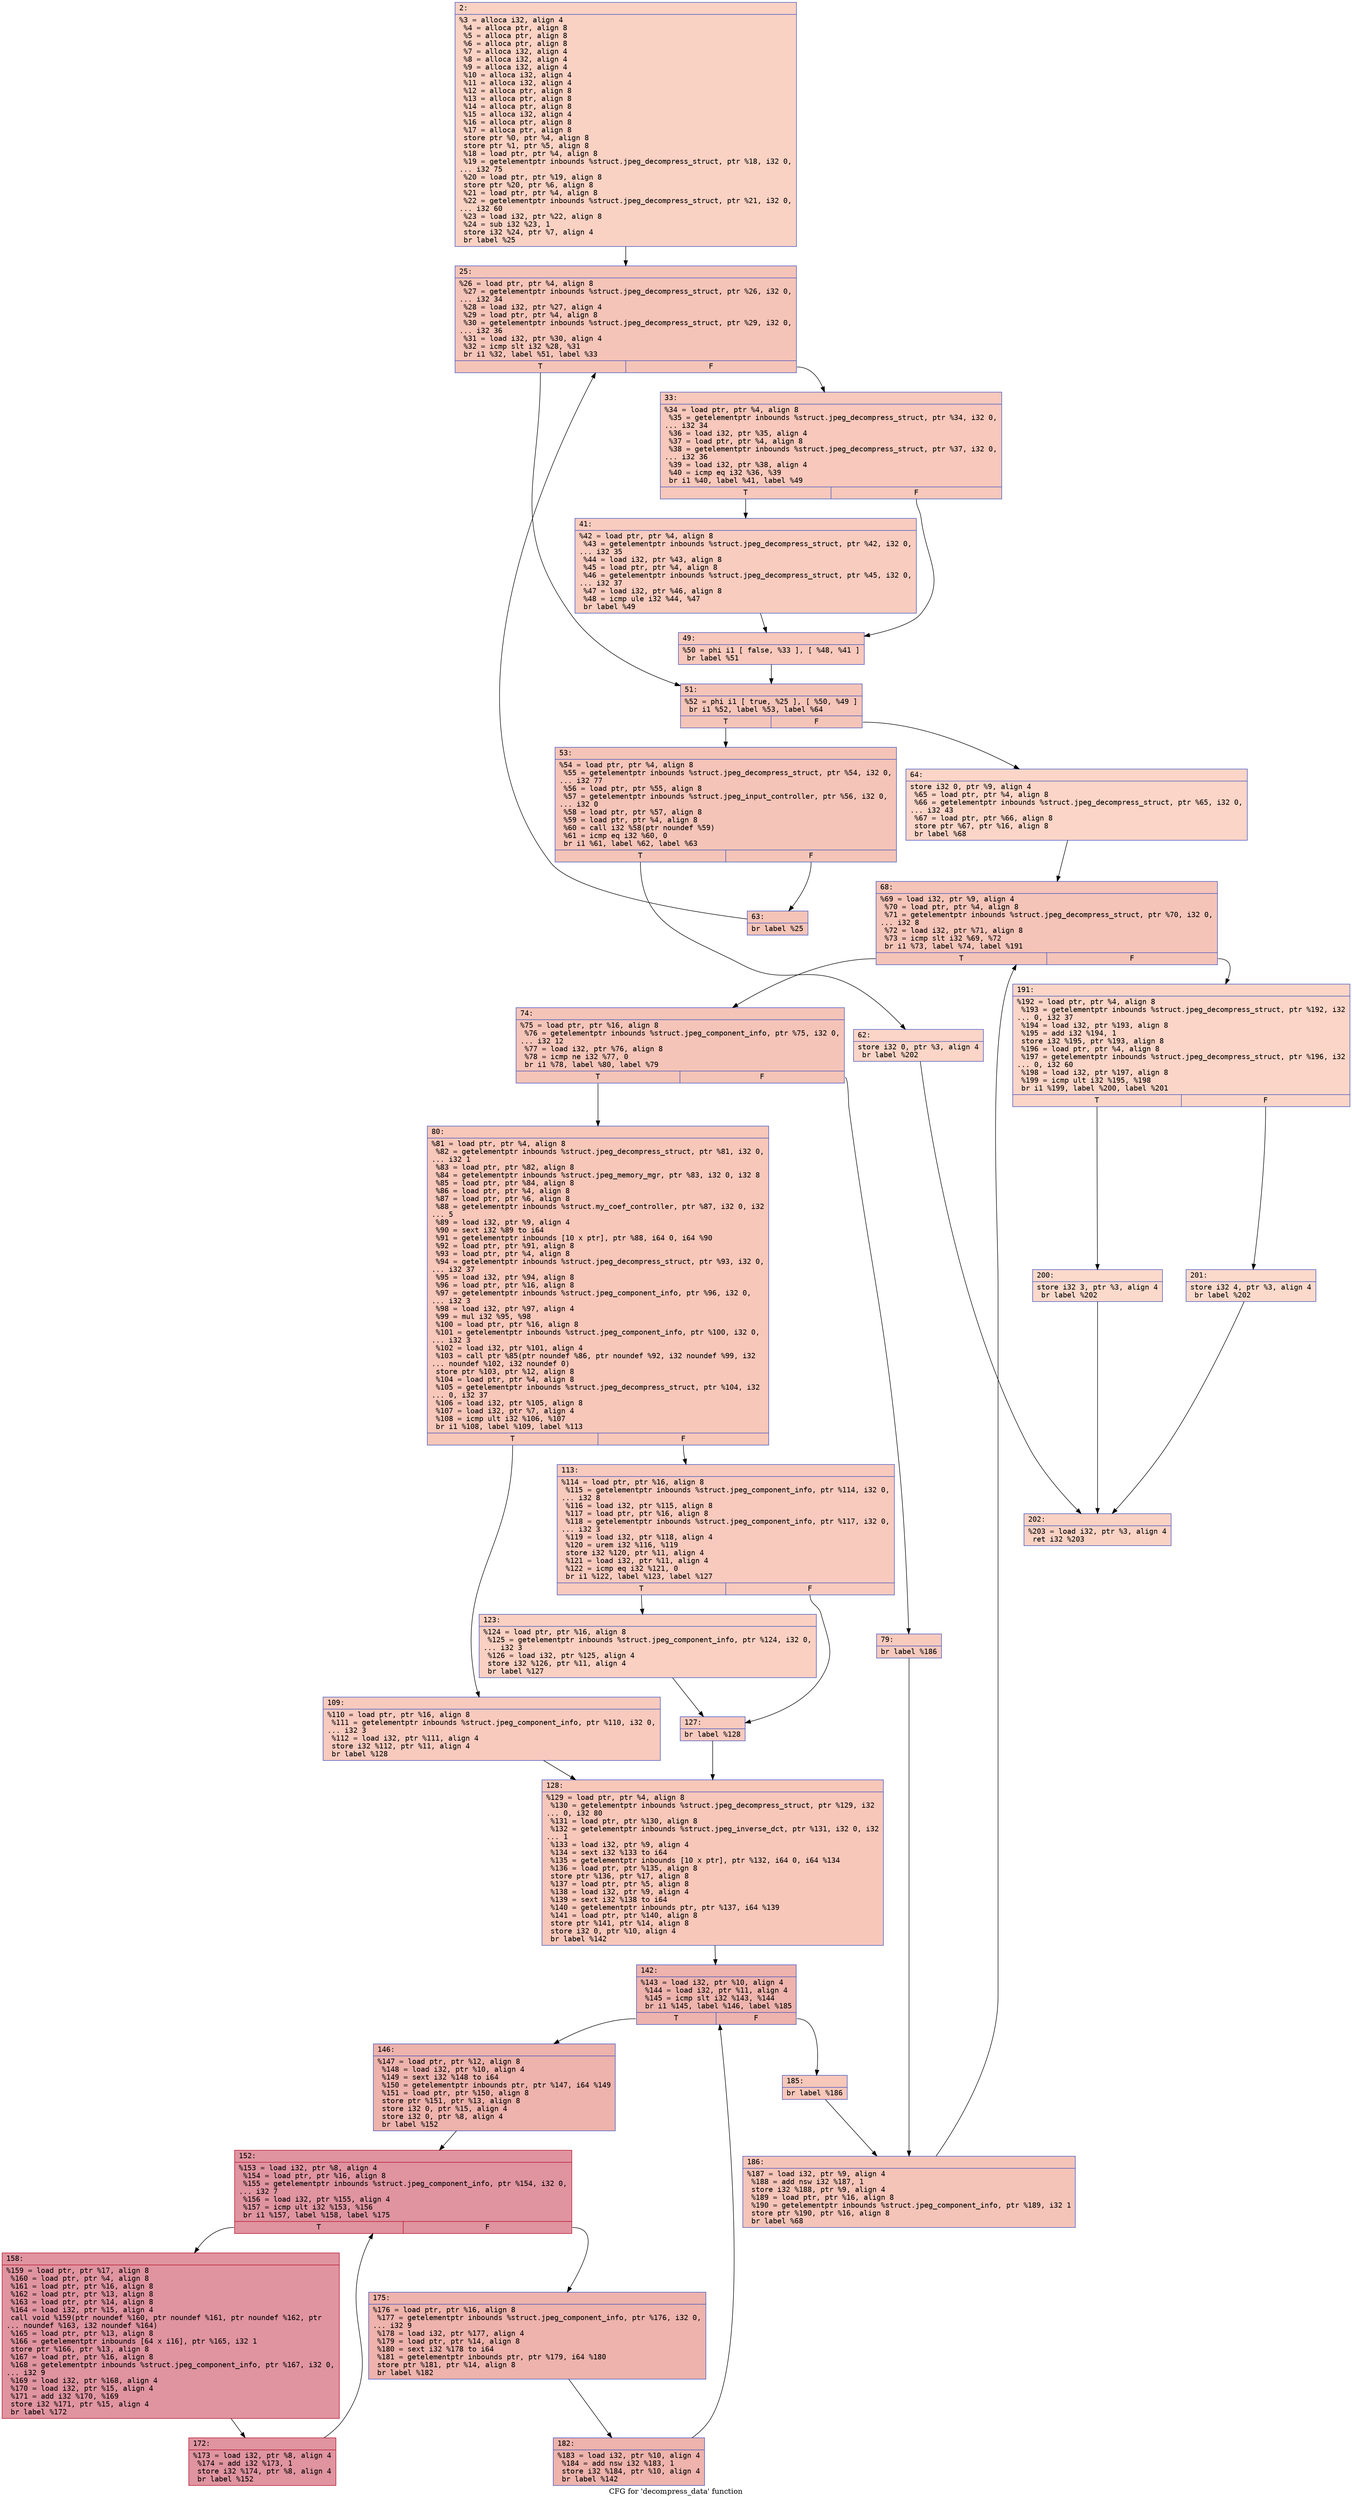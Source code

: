 digraph "CFG for 'decompress_data' function" {
	label="CFG for 'decompress_data' function";

	Node0x600001243110 [shape=record,color="#3d50c3ff", style=filled, fillcolor="#f4987a70" fontname="Courier",label="{2:\l|  %3 = alloca i32, align 4\l  %4 = alloca ptr, align 8\l  %5 = alloca ptr, align 8\l  %6 = alloca ptr, align 8\l  %7 = alloca i32, align 4\l  %8 = alloca i32, align 4\l  %9 = alloca i32, align 4\l  %10 = alloca i32, align 4\l  %11 = alloca i32, align 4\l  %12 = alloca ptr, align 8\l  %13 = alloca ptr, align 8\l  %14 = alloca ptr, align 8\l  %15 = alloca i32, align 4\l  %16 = alloca ptr, align 8\l  %17 = alloca ptr, align 8\l  store ptr %0, ptr %4, align 8\l  store ptr %1, ptr %5, align 8\l  %18 = load ptr, ptr %4, align 8\l  %19 = getelementptr inbounds %struct.jpeg_decompress_struct, ptr %18, i32 0,\l... i32 75\l  %20 = load ptr, ptr %19, align 8\l  store ptr %20, ptr %6, align 8\l  %21 = load ptr, ptr %4, align 8\l  %22 = getelementptr inbounds %struct.jpeg_decompress_struct, ptr %21, i32 0,\l... i32 60\l  %23 = load i32, ptr %22, align 8\l  %24 = sub i32 %23, 1\l  store i32 %24, ptr %7, align 4\l  br label %25\l}"];
	Node0x600001243110 -> Node0x600001243160[tooltip="2 -> 25\nProbability 100.00%" ];
	Node0x600001243160 [shape=record,color="#3d50c3ff", style=filled, fillcolor="#e97a5f70" fontname="Courier",label="{25:\l|  %26 = load ptr, ptr %4, align 8\l  %27 = getelementptr inbounds %struct.jpeg_decompress_struct, ptr %26, i32 0,\l... i32 34\l  %28 = load i32, ptr %27, align 4\l  %29 = load ptr, ptr %4, align 8\l  %30 = getelementptr inbounds %struct.jpeg_decompress_struct, ptr %29, i32 0,\l... i32 36\l  %31 = load i32, ptr %30, align 4\l  %32 = icmp slt i32 %28, %31\l  br i1 %32, label %51, label %33\l|{<s0>T|<s1>F}}"];
	Node0x600001243160:s0 -> Node0x6000012432a0[tooltip="25 -> 51\nProbability 50.00%" ];
	Node0x600001243160:s1 -> Node0x6000012431b0[tooltip="25 -> 33\nProbability 50.00%" ];
	Node0x6000012431b0 [shape=record,color="#3d50c3ff", style=filled, fillcolor="#ed836670" fontname="Courier",label="{33:\l|  %34 = load ptr, ptr %4, align 8\l  %35 = getelementptr inbounds %struct.jpeg_decompress_struct, ptr %34, i32 0,\l... i32 34\l  %36 = load i32, ptr %35, align 4\l  %37 = load ptr, ptr %4, align 8\l  %38 = getelementptr inbounds %struct.jpeg_decompress_struct, ptr %37, i32 0,\l... i32 36\l  %39 = load i32, ptr %38, align 4\l  %40 = icmp eq i32 %36, %39\l  br i1 %40, label %41, label %49\l|{<s0>T|<s1>F}}"];
	Node0x6000012431b0:s0 -> Node0x600001243200[tooltip="33 -> 41\nProbability 50.00%" ];
	Node0x6000012431b0:s1 -> Node0x600001243250[tooltip="33 -> 49\nProbability 50.00%" ];
	Node0x600001243200 [shape=record,color="#3d50c3ff", style=filled, fillcolor="#f08b6e70" fontname="Courier",label="{41:\l|  %42 = load ptr, ptr %4, align 8\l  %43 = getelementptr inbounds %struct.jpeg_decompress_struct, ptr %42, i32 0,\l... i32 35\l  %44 = load i32, ptr %43, align 8\l  %45 = load ptr, ptr %4, align 8\l  %46 = getelementptr inbounds %struct.jpeg_decompress_struct, ptr %45, i32 0,\l... i32 37\l  %47 = load i32, ptr %46, align 8\l  %48 = icmp ule i32 %44, %47\l  br label %49\l}"];
	Node0x600001243200 -> Node0x600001243250[tooltip="41 -> 49\nProbability 100.00%" ];
	Node0x600001243250 [shape=record,color="#3d50c3ff", style=filled, fillcolor="#ed836670" fontname="Courier",label="{49:\l|  %50 = phi i1 [ false, %33 ], [ %48, %41 ]\l  br label %51\l}"];
	Node0x600001243250 -> Node0x6000012432a0[tooltip="49 -> 51\nProbability 100.00%" ];
	Node0x6000012432a0 [shape=record,color="#3d50c3ff", style=filled, fillcolor="#e97a5f70" fontname="Courier",label="{51:\l|  %52 = phi i1 [ true, %25 ], [ %50, %49 ]\l  br i1 %52, label %53, label %64\l|{<s0>T|<s1>F}}"];
	Node0x6000012432a0:s0 -> Node0x6000012432f0[tooltip="51 -> 53\nProbability 96.88%" ];
	Node0x6000012432a0:s1 -> Node0x6000012433e0[tooltip="51 -> 64\nProbability 3.12%" ];
	Node0x6000012432f0 [shape=record,color="#3d50c3ff", style=filled, fillcolor="#e97a5f70" fontname="Courier",label="{53:\l|  %54 = load ptr, ptr %4, align 8\l  %55 = getelementptr inbounds %struct.jpeg_decompress_struct, ptr %54, i32 0,\l... i32 77\l  %56 = load ptr, ptr %55, align 8\l  %57 = getelementptr inbounds %struct.jpeg_input_controller, ptr %56, i32 0,\l... i32 0\l  %58 = load ptr, ptr %57, align 8\l  %59 = load ptr, ptr %4, align 8\l  %60 = call i32 %58(ptr noundef %59)\l  %61 = icmp eq i32 %60, 0\l  br i1 %61, label %62, label %63\l|{<s0>T|<s1>F}}"];
	Node0x6000012432f0:s0 -> Node0x600001243340[tooltip="53 -> 62\nProbability 3.12%" ];
	Node0x6000012432f0:s1 -> Node0x600001243390[tooltip="53 -> 63\nProbability 96.88%" ];
	Node0x600001243340 [shape=record,color="#3d50c3ff", style=filled, fillcolor="#f5a08170" fontname="Courier",label="{62:\l|  store i32 0, ptr %3, align 4\l  br label %202\l}"];
	Node0x600001243340 -> Node0x600001243ac0[tooltip="62 -> 202\nProbability 100.00%" ];
	Node0x600001243390 [shape=record,color="#3d50c3ff", style=filled, fillcolor="#e97a5f70" fontname="Courier",label="{63:\l|  br label %25\l}"];
	Node0x600001243390 -> Node0x600001243160[tooltip="63 -> 25\nProbability 100.00%" ];
	Node0x6000012433e0 [shape=record,color="#3d50c3ff", style=filled, fillcolor="#f5a08170" fontname="Courier",label="{64:\l|  store i32 0, ptr %9, align 4\l  %65 = load ptr, ptr %4, align 8\l  %66 = getelementptr inbounds %struct.jpeg_decompress_struct, ptr %65, i32 0,\l... i32 43\l  %67 = load ptr, ptr %66, align 8\l  store ptr %67, ptr %16, align 8\l  br label %68\l}"];
	Node0x6000012433e0 -> Node0x600001243430[tooltip="64 -> 68\nProbability 100.00%" ];
	Node0x600001243430 [shape=record,color="#3d50c3ff", style=filled, fillcolor="#e97a5f70" fontname="Courier",label="{68:\l|  %69 = load i32, ptr %9, align 4\l  %70 = load ptr, ptr %4, align 8\l  %71 = getelementptr inbounds %struct.jpeg_decompress_struct, ptr %70, i32 0,\l... i32 8\l  %72 = load i32, ptr %71, align 8\l  %73 = icmp slt i32 %69, %72\l  br i1 %73, label %74, label %191\l|{<s0>T|<s1>F}}"];
	Node0x600001243430:s0 -> Node0x600001243480[tooltip="68 -> 74\nProbability 96.88%" ];
	Node0x600001243430:s1 -> Node0x6000012439d0[tooltip="68 -> 191\nProbability 3.12%" ];
	Node0x600001243480 [shape=record,color="#3d50c3ff", style=filled, fillcolor="#e97a5f70" fontname="Courier",label="{74:\l|  %75 = load ptr, ptr %16, align 8\l  %76 = getelementptr inbounds %struct.jpeg_component_info, ptr %75, i32 0,\l... i32 12\l  %77 = load i32, ptr %76, align 8\l  %78 = icmp ne i32 %77, 0\l  br i1 %78, label %80, label %79\l|{<s0>T|<s1>F}}"];
	Node0x600001243480:s0 -> Node0x600001243520[tooltip="74 -> 80\nProbability 62.50%" ];
	Node0x600001243480:s1 -> Node0x6000012434d0[tooltip="74 -> 79\nProbability 37.50%" ];
	Node0x6000012434d0 [shape=record,color="#3d50c3ff", style=filled, fillcolor="#ef886b70" fontname="Courier",label="{79:\l|  br label %186\l}"];
	Node0x6000012434d0 -> Node0x600001243980[tooltip="79 -> 186\nProbability 100.00%" ];
	Node0x600001243520 [shape=record,color="#3d50c3ff", style=filled, fillcolor="#ec7f6370" fontname="Courier",label="{80:\l|  %81 = load ptr, ptr %4, align 8\l  %82 = getelementptr inbounds %struct.jpeg_decompress_struct, ptr %81, i32 0,\l... i32 1\l  %83 = load ptr, ptr %82, align 8\l  %84 = getelementptr inbounds %struct.jpeg_memory_mgr, ptr %83, i32 0, i32 8\l  %85 = load ptr, ptr %84, align 8\l  %86 = load ptr, ptr %4, align 8\l  %87 = load ptr, ptr %6, align 8\l  %88 = getelementptr inbounds %struct.my_coef_controller, ptr %87, i32 0, i32\l... 5\l  %89 = load i32, ptr %9, align 4\l  %90 = sext i32 %89 to i64\l  %91 = getelementptr inbounds [10 x ptr], ptr %88, i64 0, i64 %90\l  %92 = load ptr, ptr %91, align 8\l  %93 = load ptr, ptr %4, align 8\l  %94 = getelementptr inbounds %struct.jpeg_decompress_struct, ptr %93, i32 0,\l... i32 37\l  %95 = load i32, ptr %94, align 8\l  %96 = load ptr, ptr %16, align 8\l  %97 = getelementptr inbounds %struct.jpeg_component_info, ptr %96, i32 0,\l... i32 3\l  %98 = load i32, ptr %97, align 4\l  %99 = mul i32 %95, %98\l  %100 = load ptr, ptr %16, align 8\l  %101 = getelementptr inbounds %struct.jpeg_component_info, ptr %100, i32 0,\l... i32 3\l  %102 = load i32, ptr %101, align 4\l  %103 = call ptr %85(ptr noundef %86, ptr noundef %92, i32 noundef %99, i32\l... noundef %102, i32 noundef 0)\l  store ptr %103, ptr %12, align 8\l  %104 = load ptr, ptr %4, align 8\l  %105 = getelementptr inbounds %struct.jpeg_decompress_struct, ptr %104, i32\l... 0, i32 37\l  %106 = load i32, ptr %105, align 8\l  %107 = load i32, ptr %7, align 4\l  %108 = icmp ult i32 %106, %107\l  br i1 %108, label %109, label %113\l|{<s0>T|<s1>F}}"];
	Node0x600001243520:s0 -> Node0x600001243570[tooltip="80 -> 109\nProbability 50.00%" ];
	Node0x600001243520:s1 -> Node0x6000012435c0[tooltip="80 -> 113\nProbability 50.00%" ];
	Node0x600001243570 [shape=record,color="#3d50c3ff", style=filled, fillcolor="#ef886b70" fontname="Courier",label="{109:\l|  %110 = load ptr, ptr %16, align 8\l  %111 = getelementptr inbounds %struct.jpeg_component_info, ptr %110, i32 0,\l... i32 3\l  %112 = load i32, ptr %111, align 4\l  store i32 %112, ptr %11, align 4\l  br label %128\l}"];
	Node0x600001243570 -> Node0x6000012436b0[tooltip="109 -> 128\nProbability 100.00%" ];
	Node0x6000012435c0 [shape=record,color="#3d50c3ff", style=filled, fillcolor="#ef886b70" fontname="Courier",label="{113:\l|  %114 = load ptr, ptr %16, align 8\l  %115 = getelementptr inbounds %struct.jpeg_component_info, ptr %114, i32 0,\l... i32 8\l  %116 = load i32, ptr %115, align 8\l  %117 = load ptr, ptr %16, align 8\l  %118 = getelementptr inbounds %struct.jpeg_component_info, ptr %117, i32 0,\l... i32 3\l  %119 = load i32, ptr %118, align 4\l  %120 = urem i32 %116, %119\l  store i32 %120, ptr %11, align 4\l  %121 = load i32, ptr %11, align 4\l  %122 = icmp eq i32 %121, 0\l  br i1 %122, label %123, label %127\l|{<s0>T|<s1>F}}"];
	Node0x6000012435c0:s0 -> Node0x600001243610[tooltip="113 -> 123\nProbability 37.50%" ];
	Node0x6000012435c0:s1 -> Node0x600001243660[tooltip="113 -> 127\nProbability 62.50%" ];
	Node0x600001243610 [shape=record,color="#3d50c3ff", style=filled, fillcolor="#f3947570" fontname="Courier",label="{123:\l|  %124 = load ptr, ptr %16, align 8\l  %125 = getelementptr inbounds %struct.jpeg_component_info, ptr %124, i32 0,\l... i32 3\l  %126 = load i32, ptr %125, align 4\l  store i32 %126, ptr %11, align 4\l  br label %127\l}"];
	Node0x600001243610 -> Node0x600001243660[tooltip="123 -> 127\nProbability 100.00%" ];
	Node0x600001243660 [shape=record,color="#3d50c3ff", style=filled, fillcolor="#ef886b70" fontname="Courier",label="{127:\l|  br label %128\l}"];
	Node0x600001243660 -> Node0x6000012436b0[tooltip="127 -> 128\nProbability 100.00%" ];
	Node0x6000012436b0 [shape=record,color="#3d50c3ff", style=filled, fillcolor="#ec7f6370" fontname="Courier",label="{128:\l|  %129 = load ptr, ptr %4, align 8\l  %130 = getelementptr inbounds %struct.jpeg_decompress_struct, ptr %129, i32\l... 0, i32 80\l  %131 = load ptr, ptr %130, align 8\l  %132 = getelementptr inbounds %struct.jpeg_inverse_dct, ptr %131, i32 0, i32\l... 1\l  %133 = load i32, ptr %9, align 4\l  %134 = sext i32 %133 to i64\l  %135 = getelementptr inbounds [10 x ptr], ptr %132, i64 0, i64 %134\l  %136 = load ptr, ptr %135, align 8\l  store ptr %136, ptr %17, align 8\l  %137 = load ptr, ptr %5, align 8\l  %138 = load i32, ptr %9, align 4\l  %139 = sext i32 %138 to i64\l  %140 = getelementptr inbounds ptr, ptr %137, i64 %139\l  %141 = load ptr, ptr %140, align 8\l  store ptr %141, ptr %14, align 8\l  store i32 0, ptr %10, align 4\l  br label %142\l}"];
	Node0x6000012436b0 -> Node0x600001243700[tooltip="128 -> 142\nProbability 100.00%" ];
	Node0x600001243700 [shape=record,color="#3d50c3ff", style=filled, fillcolor="#d6524470" fontname="Courier",label="{142:\l|  %143 = load i32, ptr %10, align 4\l  %144 = load i32, ptr %11, align 4\l  %145 = icmp slt i32 %143, %144\l  br i1 %145, label %146, label %185\l|{<s0>T|<s1>F}}"];
	Node0x600001243700:s0 -> Node0x600001243750[tooltip="142 -> 146\nProbability 96.88%" ];
	Node0x600001243700:s1 -> Node0x600001243930[tooltip="142 -> 185\nProbability 3.12%" ];
	Node0x600001243750 [shape=record,color="#3d50c3ff", style=filled, fillcolor="#d6524470" fontname="Courier",label="{146:\l|  %147 = load ptr, ptr %12, align 8\l  %148 = load i32, ptr %10, align 4\l  %149 = sext i32 %148 to i64\l  %150 = getelementptr inbounds ptr, ptr %147, i64 %149\l  %151 = load ptr, ptr %150, align 8\l  store ptr %151, ptr %13, align 8\l  store i32 0, ptr %15, align 4\l  store i32 0, ptr %8, align 4\l  br label %152\l}"];
	Node0x600001243750 -> Node0x6000012437a0[tooltip="146 -> 152\nProbability 100.00%" ];
	Node0x6000012437a0 [shape=record,color="#b70d28ff", style=filled, fillcolor="#b70d2870" fontname="Courier",label="{152:\l|  %153 = load i32, ptr %8, align 4\l  %154 = load ptr, ptr %16, align 8\l  %155 = getelementptr inbounds %struct.jpeg_component_info, ptr %154, i32 0,\l... i32 7\l  %156 = load i32, ptr %155, align 4\l  %157 = icmp ult i32 %153, %156\l  br i1 %157, label %158, label %175\l|{<s0>T|<s1>F}}"];
	Node0x6000012437a0:s0 -> Node0x6000012437f0[tooltip="152 -> 158\nProbability 96.88%" ];
	Node0x6000012437a0:s1 -> Node0x600001243890[tooltip="152 -> 175\nProbability 3.12%" ];
	Node0x6000012437f0 [shape=record,color="#b70d28ff", style=filled, fillcolor="#b70d2870" fontname="Courier",label="{158:\l|  %159 = load ptr, ptr %17, align 8\l  %160 = load ptr, ptr %4, align 8\l  %161 = load ptr, ptr %16, align 8\l  %162 = load ptr, ptr %13, align 8\l  %163 = load ptr, ptr %14, align 8\l  %164 = load i32, ptr %15, align 4\l  call void %159(ptr noundef %160, ptr noundef %161, ptr noundef %162, ptr\l... noundef %163, i32 noundef %164)\l  %165 = load ptr, ptr %13, align 8\l  %166 = getelementptr inbounds [64 x i16], ptr %165, i32 1\l  store ptr %166, ptr %13, align 8\l  %167 = load ptr, ptr %16, align 8\l  %168 = getelementptr inbounds %struct.jpeg_component_info, ptr %167, i32 0,\l... i32 9\l  %169 = load i32, ptr %168, align 4\l  %170 = load i32, ptr %15, align 4\l  %171 = add i32 %170, %169\l  store i32 %171, ptr %15, align 4\l  br label %172\l}"];
	Node0x6000012437f0 -> Node0x600001243840[tooltip="158 -> 172\nProbability 100.00%" ];
	Node0x600001243840 [shape=record,color="#b70d28ff", style=filled, fillcolor="#b70d2870" fontname="Courier",label="{172:\l|  %173 = load i32, ptr %8, align 4\l  %174 = add i32 %173, 1\l  store i32 %174, ptr %8, align 4\l  br label %152\l}"];
	Node0x600001243840 -> Node0x6000012437a0[tooltip="172 -> 152\nProbability 100.00%" ];
	Node0x600001243890 [shape=record,color="#3d50c3ff", style=filled, fillcolor="#d6524470" fontname="Courier",label="{175:\l|  %176 = load ptr, ptr %16, align 8\l  %177 = getelementptr inbounds %struct.jpeg_component_info, ptr %176, i32 0,\l... i32 9\l  %178 = load i32, ptr %177, align 4\l  %179 = load ptr, ptr %14, align 8\l  %180 = sext i32 %178 to i64\l  %181 = getelementptr inbounds ptr, ptr %179, i64 %180\l  store ptr %181, ptr %14, align 8\l  br label %182\l}"];
	Node0x600001243890 -> Node0x6000012438e0[tooltip="175 -> 182\nProbability 100.00%" ];
	Node0x6000012438e0 [shape=record,color="#3d50c3ff", style=filled, fillcolor="#d6524470" fontname="Courier",label="{182:\l|  %183 = load i32, ptr %10, align 4\l  %184 = add nsw i32 %183, 1\l  store i32 %184, ptr %10, align 4\l  br label %142\l}"];
	Node0x6000012438e0 -> Node0x600001243700[tooltip="182 -> 142\nProbability 100.00%" ];
	Node0x600001243930 [shape=record,color="#3d50c3ff", style=filled, fillcolor="#ec7f6370" fontname="Courier",label="{185:\l|  br label %186\l}"];
	Node0x600001243930 -> Node0x600001243980[tooltip="185 -> 186\nProbability 100.00%" ];
	Node0x600001243980 [shape=record,color="#3d50c3ff", style=filled, fillcolor="#e97a5f70" fontname="Courier",label="{186:\l|  %187 = load i32, ptr %9, align 4\l  %188 = add nsw i32 %187, 1\l  store i32 %188, ptr %9, align 4\l  %189 = load ptr, ptr %16, align 8\l  %190 = getelementptr inbounds %struct.jpeg_component_info, ptr %189, i32 1\l  store ptr %190, ptr %16, align 8\l  br label %68\l}"];
	Node0x600001243980 -> Node0x600001243430[tooltip="186 -> 68\nProbability 100.00%" ];
	Node0x6000012439d0 [shape=record,color="#3d50c3ff", style=filled, fillcolor="#f5a08170" fontname="Courier",label="{191:\l|  %192 = load ptr, ptr %4, align 8\l  %193 = getelementptr inbounds %struct.jpeg_decompress_struct, ptr %192, i32\l... 0, i32 37\l  %194 = load i32, ptr %193, align 8\l  %195 = add i32 %194, 1\l  store i32 %195, ptr %193, align 8\l  %196 = load ptr, ptr %4, align 8\l  %197 = getelementptr inbounds %struct.jpeg_decompress_struct, ptr %196, i32\l... 0, i32 60\l  %198 = load i32, ptr %197, align 8\l  %199 = icmp ult i32 %195, %198\l  br i1 %199, label %200, label %201\l|{<s0>T|<s1>F}}"];
	Node0x6000012439d0:s0 -> Node0x600001243a20[tooltip="191 -> 200\nProbability 50.00%" ];
	Node0x6000012439d0:s1 -> Node0x600001243a70[tooltip="191 -> 201\nProbability 50.00%" ];
	Node0x600001243a20 [shape=record,color="#3d50c3ff", style=filled, fillcolor="#f7a88970" fontname="Courier",label="{200:\l|  store i32 3, ptr %3, align 4\l  br label %202\l}"];
	Node0x600001243a20 -> Node0x600001243ac0[tooltip="200 -> 202\nProbability 100.00%" ];
	Node0x600001243a70 [shape=record,color="#3d50c3ff", style=filled, fillcolor="#f7a88970" fontname="Courier",label="{201:\l|  store i32 4, ptr %3, align 4\l  br label %202\l}"];
	Node0x600001243a70 -> Node0x600001243ac0[tooltip="201 -> 202\nProbability 100.00%" ];
	Node0x600001243ac0 [shape=record,color="#3d50c3ff", style=filled, fillcolor="#f4987a70" fontname="Courier",label="{202:\l|  %203 = load i32, ptr %3, align 4\l  ret i32 %203\l}"];
}

